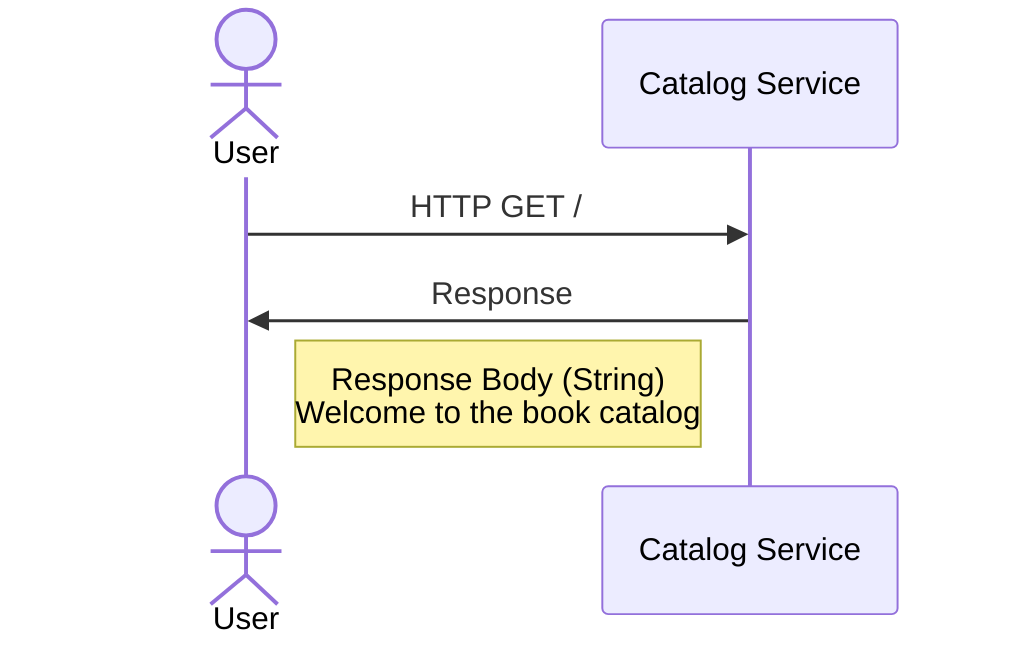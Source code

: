 sequenceDiagram
    actor User
    participant CS as Catalog Service


    User ->> CS : HTTP GET /
    CS ->> User: Response

    note left of CS: Response Body (String) <br> Welcome to the book catalog